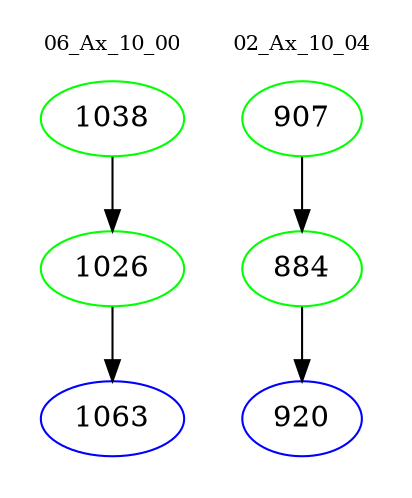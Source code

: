 digraph{
subgraph cluster_0 {
color = white
label = "06_Ax_10_00";
fontsize=10;
T0_1038 [label="1038", color="green"]
T0_1038 -> T0_1026 [color="black"]
T0_1026 [label="1026", color="green"]
T0_1026 -> T0_1063 [color="black"]
T0_1063 [label="1063", color="blue"]
}
subgraph cluster_1 {
color = white
label = "02_Ax_10_04";
fontsize=10;
T1_907 [label="907", color="green"]
T1_907 -> T1_884 [color="black"]
T1_884 [label="884", color="green"]
T1_884 -> T1_920 [color="black"]
T1_920 [label="920", color="blue"]
}
}
